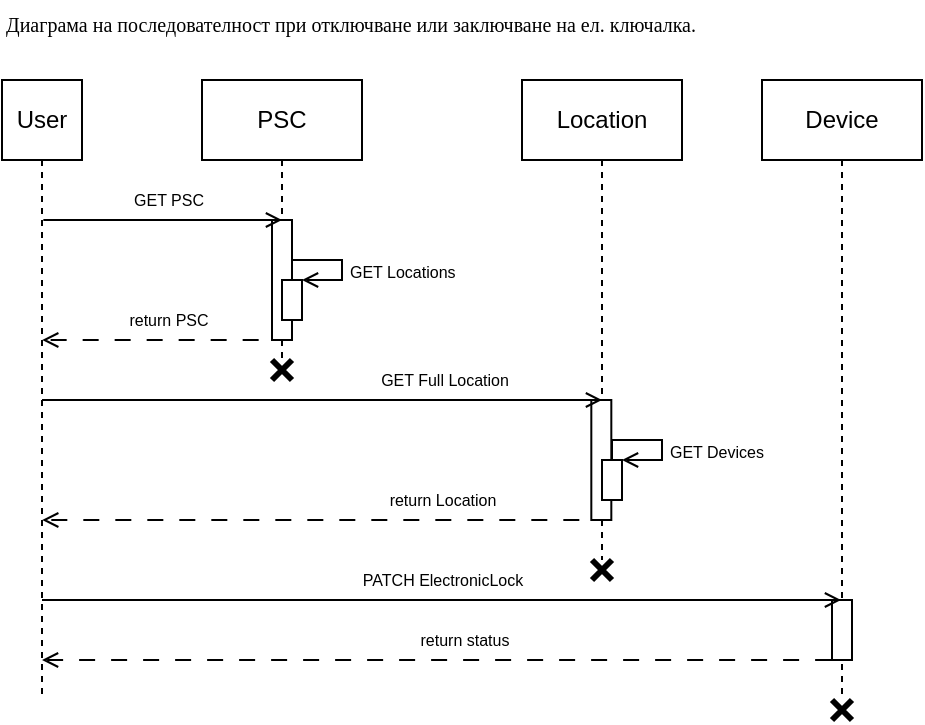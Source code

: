 <mxfile version="24.0.6" type="device">
  <diagram id="veOgcDAYwcQMUDRxtFas" name="Page-1">
    <mxGraphModel dx="865" dy="322" grid="1" gridSize="10" guides="1" tooltips="1" connect="1" arrows="1" fold="1" page="1" pageScale="1" pageWidth="827" pageHeight="1169" math="0" shadow="0">
      <root>
        <mxCell id="0" />
        <mxCell id="1" parent="0" />
        <mxCell id="uFT6ipCB4S1YdqI-UAr_-30" style="edgeStyle=elbowEdgeStyle;rounded=0;orthogonalLoop=1;jettySize=auto;html=1;elbow=vertical;curved=0;dashed=1;endArrow=open;endFill=0;dashPattern=8 8;fontSize=8;" parent="1" edge="1">
          <mxGeometry relative="1" as="geometry">
            <mxPoint x="254.33" y="180" as="sourcePoint" />
            <mxPoint x="130.1" y="180.2" as="targetPoint" />
          </mxGeometry>
        </mxCell>
        <mxCell id="uFT6ipCB4S1YdqI-UAr_-31" value="return PSC" style="edgeLabel;html=1;align=center;verticalAlign=middle;resizable=0;points=[];fontSize=8;" parent="uFT6ipCB4S1YdqI-UAr_-30" vertex="1" connectable="0">
          <mxGeometry x="-0.056" y="-1" relative="1" as="geometry">
            <mxPoint x="-3" y="-9" as="offset" />
          </mxGeometry>
        </mxCell>
        <mxCell id="uFT6ipCB4S1YdqI-UAr_-32" value="PSC" style="shape=umlLifeline;perimeter=lifelinePerimeter;whiteSpace=wrap;html=1;container=0;dropTarget=0;collapsible=0;recursiveResize=0;outlineConnect=0;portConstraint=eastwest;newEdgeStyle={&quot;edgeStyle&quot;:&quot;elbowEdgeStyle&quot;,&quot;elbow&quot;:&quot;vertical&quot;,&quot;curved&quot;:0,&quot;rounded&quot;:0};" parent="1" vertex="1">
          <mxGeometry x="210" y="50" width="80" height="140" as="geometry" />
        </mxCell>
        <mxCell id="uFT6ipCB4S1YdqI-UAr_-33" value="GET Locations" style="html=1;align=left;spacingLeft=2;endArrow=open;rounded=0;edgeStyle=orthogonalEdgeStyle;curved=0;rounded=0;fontSize=8;endFill=0;" parent="uFT6ipCB4S1YdqI-UAr_-32" source="uFT6ipCB4S1YdqI-UAr_-35" target="uFT6ipCB4S1YdqI-UAr_-35" edge="1">
          <mxGeometry x="0.25" relative="1" as="geometry">
            <mxPoint x="40" y="160" as="sourcePoint" />
            <Array as="points">
              <mxPoint x="45" y="90" />
              <mxPoint x="70" y="90" />
              <mxPoint x="70" y="100" />
            </Array>
            <mxPoint as="offset" />
          </mxGeometry>
        </mxCell>
        <mxCell id="uFT6ipCB4S1YdqI-UAr_-34" value="" style="html=1;points=[[0,0,0,0,5],[0,1,0,0,-5],[1,0,0,0,5],[1,1,0,0,-5]];perimeter=orthogonalPerimeter;outlineConnect=0;targetShapes=umlLifeline;portConstraint=eastwest;newEdgeStyle={&quot;curved&quot;:0,&quot;rounded&quot;:0};fontSize=8;" parent="uFT6ipCB4S1YdqI-UAr_-32" vertex="1">
          <mxGeometry x="35" y="70" width="10" height="60" as="geometry" />
        </mxCell>
        <mxCell id="uFT6ipCB4S1YdqI-UAr_-35" value="" style="html=1;points=[[0,0,0,0,5],[0,1,0,0,-5],[1,0,0,0,5],[1,1,0,0,-5]];perimeter=orthogonalPerimeter;outlineConnect=0;targetShapes=umlLifeline;portConstraint=eastwest;newEdgeStyle={&quot;curved&quot;:0,&quot;rounded&quot;:0};fontSize=8;" parent="uFT6ipCB4S1YdqI-UAr_-32" vertex="1">
          <mxGeometry x="40" y="100" width="10" height="20" as="geometry" />
        </mxCell>
        <mxCell id="uFT6ipCB4S1YdqI-UAr_-36" value="Location" style="shape=umlLifeline;perimeter=lifelinePerimeter;whiteSpace=wrap;html=1;container=0;dropTarget=0;collapsible=0;recursiveResize=0;outlineConnect=0;portConstraint=eastwest;newEdgeStyle={&quot;edgeStyle&quot;:&quot;elbowEdgeStyle&quot;,&quot;elbow&quot;:&quot;vertical&quot;,&quot;curved&quot;:0,&quot;rounded&quot;:0};" parent="1" vertex="1">
          <mxGeometry x="370" y="50" width="80" height="240" as="geometry" />
        </mxCell>
        <mxCell id="uFT6ipCB4S1YdqI-UAr_-37" value="" style="html=1;points=[[0,0,0,0,5],[0,1,0,0,-5],[1,0,0,0,5],[1,1,0,0,-5]];perimeter=orthogonalPerimeter;outlineConnect=0;targetShapes=umlLifeline;portConstraint=eastwest;newEdgeStyle={&quot;curved&quot;:0,&quot;rounded&quot;:0};fontSize=8;" parent="uFT6ipCB4S1YdqI-UAr_-36" vertex="1">
          <mxGeometry x="34.66" y="160" width="10" height="60" as="geometry" />
        </mxCell>
        <mxCell id="uFT6ipCB4S1YdqI-UAr_-38" value="GET Devices" style="html=1;align=left;spacingLeft=2;endArrow=open;rounded=0;edgeStyle=orthogonalEdgeStyle;curved=0;rounded=0;fontSize=8;endFill=0;" parent="uFT6ipCB4S1YdqI-UAr_-36" source="uFT6ipCB4S1YdqI-UAr_-39" target="uFT6ipCB4S1YdqI-UAr_-39" edge="1">
          <mxGeometry x="0.25" relative="1" as="geometry">
            <mxPoint x="39.66" y="250" as="sourcePoint" />
            <Array as="points">
              <mxPoint x="45" y="180" />
              <mxPoint x="70" y="180" />
              <mxPoint x="70" y="190" />
            </Array>
            <mxPoint as="offset" />
          </mxGeometry>
        </mxCell>
        <mxCell id="uFT6ipCB4S1YdqI-UAr_-39" value="" style="html=1;points=[[0,0,0,0,5],[0,1,0,0,-5],[1,0,0,0,5],[1,1,0,0,-5]];perimeter=orthogonalPerimeter;outlineConnect=0;targetShapes=umlLifeline;portConstraint=eastwest;newEdgeStyle={&quot;curved&quot;:0,&quot;rounded&quot;:0};fontSize=8;" parent="uFT6ipCB4S1YdqI-UAr_-36" vertex="1">
          <mxGeometry x="40" y="190" width="10" height="20" as="geometry" />
        </mxCell>
        <mxCell id="uFT6ipCB4S1YdqI-UAr_-40" value="User" style="shape=umlLifeline;perimeter=lifelinePerimeter;whiteSpace=wrap;html=1;container=0;dropTarget=0;collapsible=0;recursiveResize=0;outlineConnect=0;portConstraint=eastwest;newEdgeStyle={&quot;edgeStyle&quot;:&quot;elbowEdgeStyle&quot;,&quot;elbow&quot;:&quot;vertical&quot;,&quot;curved&quot;:0,&quot;rounded&quot;:0};" parent="1" vertex="1">
          <mxGeometry x="120" y="50" width="20" height="310" as="geometry" />
        </mxCell>
        <mxCell id="uFT6ipCB4S1YdqI-UAr_-41" value="Device" style="shape=umlLifeline;perimeter=lifelinePerimeter;whiteSpace=wrap;html=1;container=0;dropTarget=0;collapsible=0;recursiveResize=0;outlineConnect=0;portConstraint=eastwest;newEdgeStyle={&quot;edgeStyle&quot;:&quot;elbowEdgeStyle&quot;,&quot;elbow&quot;:&quot;vertical&quot;,&quot;curved&quot;:0,&quot;rounded&quot;:0};" parent="1" vertex="1">
          <mxGeometry x="490" y="50" width="80" height="310" as="geometry" />
        </mxCell>
        <mxCell id="uFT6ipCB4S1YdqI-UAr_-42" value="User" style="whiteSpace=wrap;html=1;" parent="1" vertex="1">
          <mxGeometry x="110" y="50" width="40" height="40" as="geometry" />
        </mxCell>
        <mxCell id="uFT6ipCB4S1YdqI-UAr_-43" style="edgeStyle=elbowEdgeStyle;rounded=0;orthogonalLoop=1;jettySize=auto;html=1;elbow=vertical;curved=0;endArrow=open;endFill=0;fontSize=8;" parent="1" edge="1">
          <mxGeometry relative="1" as="geometry">
            <mxPoint x="130.667" y="120.0" as="sourcePoint" />
            <mxPoint x="250" y="120.0" as="targetPoint" />
          </mxGeometry>
        </mxCell>
        <mxCell id="uFT6ipCB4S1YdqI-UAr_-44" value="GET PSC" style="edgeLabel;html=1;align=center;verticalAlign=middle;resizable=0;points=[];fontSize=8;" parent="uFT6ipCB4S1YdqI-UAr_-43" vertex="1" connectable="0">
          <mxGeometry x="0.046" y="-2" relative="1" as="geometry">
            <mxPoint y="-12" as="offset" />
          </mxGeometry>
        </mxCell>
        <mxCell id="uFT6ipCB4S1YdqI-UAr_-45" value="" style="whiteSpace=wrap;html=1;fontSize=8;" parent="1" vertex="1">
          <mxGeometry x="525" y="310" width="10" height="30" as="geometry" />
        </mxCell>
        <mxCell id="uFT6ipCB4S1YdqI-UAr_-46" style="edgeStyle=elbowEdgeStyle;rounded=0;orthogonalLoop=1;jettySize=auto;html=1;elbow=vertical;curved=0;endArrow=open;endFill=0;fontSize=8;" parent="1" source="uFT6ipCB4S1YdqI-UAr_-40" edge="1">
          <mxGeometry relative="1" as="geometry">
            <mxPoint x="135.587" y="210" as="sourcePoint" />
            <mxPoint x="410" y="210" as="targetPoint" />
          </mxGeometry>
        </mxCell>
        <mxCell id="uFT6ipCB4S1YdqI-UAr_-47" value="GET Full Location" style="edgeLabel;html=1;align=center;verticalAlign=middle;resizable=0;points=[];fontSize=8;" parent="uFT6ipCB4S1YdqI-UAr_-46" vertex="1" connectable="0">
          <mxGeometry x="0.046" y="-2" relative="1" as="geometry">
            <mxPoint x="54" y="-12" as="offset" />
          </mxGeometry>
        </mxCell>
        <mxCell id="uFT6ipCB4S1YdqI-UAr_-48" style="edgeStyle=elbowEdgeStyle;rounded=0;orthogonalLoop=1;jettySize=auto;html=1;elbow=vertical;curved=0;dashed=1;endArrow=open;endFill=0;dashPattern=8 8;fontSize=8;" parent="1" edge="1">
          <mxGeometry relative="1" as="geometry">
            <mxPoint x="414.66" y="270" as="sourcePoint" />
            <mxPoint x="130.1" y="270" as="targetPoint" />
          </mxGeometry>
        </mxCell>
        <mxCell id="uFT6ipCB4S1YdqI-UAr_-49" value="return Location" style="edgeLabel;html=1;align=center;verticalAlign=middle;resizable=0;points=[];fontSize=8;" parent="uFT6ipCB4S1YdqI-UAr_-48" vertex="1" connectable="0">
          <mxGeometry x="-0.056" y="-1" relative="1" as="geometry">
            <mxPoint x="50" y="-9" as="offset" />
          </mxGeometry>
        </mxCell>
        <mxCell id="uFT6ipCB4S1YdqI-UAr_-50" style="edgeStyle=elbowEdgeStyle;rounded=0;orthogonalLoop=1;jettySize=auto;html=1;elbow=vertical;curved=0;endArrow=open;endFill=0;fontSize=8;" parent="1" target="uFT6ipCB4S1YdqI-UAr_-41" edge="1">
          <mxGeometry relative="1" as="geometry">
            <mxPoint x="130" y="310" as="sourcePoint" />
            <mxPoint x="410" y="310" as="targetPoint" />
          </mxGeometry>
        </mxCell>
        <mxCell id="uFT6ipCB4S1YdqI-UAr_-51" value="PATCH ElectronicLock" style="edgeLabel;html=1;align=center;verticalAlign=middle;resizable=0;points=[];fontSize=8;" parent="uFT6ipCB4S1YdqI-UAr_-50" vertex="1" connectable="0">
          <mxGeometry x="0.046" y="-2" relative="1" as="geometry">
            <mxPoint x="-9" y="-12" as="offset" />
          </mxGeometry>
        </mxCell>
        <mxCell id="uFT6ipCB4S1YdqI-UAr_-52" style="edgeStyle=elbowEdgeStyle;rounded=0;orthogonalLoop=1;jettySize=auto;html=1;elbow=vertical;curved=0;dashed=1;endArrow=open;endFill=0;dashPattern=8 8;fontSize=8;" parent="1" target="uFT6ipCB4S1YdqI-UAr_-40" edge="1">
          <mxGeometry relative="1" as="geometry">
            <mxPoint x="524.56" y="340" as="sourcePoint" />
            <mxPoint x="240.0" y="340" as="targetPoint" />
          </mxGeometry>
        </mxCell>
        <mxCell id="uFT6ipCB4S1YdqI-UAr_-53" value="return status" style="edgeLabel;html=1;align=center;verticalAlign=middle;resizable=0;points=[];fontSize=8;" parent="uFT6ipCB4S1YdqI-UAr_-52" vertex="1" connectable="0">
          <mxGeometry x="-0.056" y="-1" relative="1" as="geometry">
            <mxPoint x="2" y="-9" as="offset" />
          </mxGeometry>
        </mxCell>
        <mxCell id="uFT6ipCB4S1YdqI-UAr_-54" value="&lt;div style=&quot;font-size: 10px;&quot;&gt;&lt;span style=&quot;background-color: initial; font-size: 10px;&quot;&gt;Диаграма на последователност при отключване или заключване на ел. ключалка.&lt;/span&gt;&lt;/div&gt;" style="text;html=1;align=left;verticalAlign=top;resizable=0;points=[];autosize=1;strokeColor=none;fillColor=none;fontSize=10;fontFamily=Tahoma;" parent="1" vertex="1">
          <mxGeometry x="110" y="10" width="410" height="30" as="geometry" />
        </mxCell>
        <mxCell id="uFT6ipCB4S1YdqI-UAr_-55" value="" style="shape=umlDestroy;whiteSpace=wrap;html=1;strokeWidth=3;targetShapes=umlLifeline;" parent="1" vertex="1">
          <mxGeometry x="245" y="190" width="10" height="10" as="geometry" />
        </mxCell>
        <mxCell id="uFT6ipCB4S1YdqI-UAr_-56" value="" style="shape=umlDestroy;whiteSpace=wrap;html=1;strokeWidth=3;targetShapes=umlLifeline;" parent="1" vertex="1">
          <mxGeometry x="405" y="290" width="10" height="10" as="geometry" />
        </mxCell>
        <mxCell id="uFT6ipCB4S1YdqI-UAr_-57" value="" style="shape=umlDestroy;whiteSpace=wrap;html=1;strokeWidth=3;targetShapes=umlLifeline;" parent="1" vertex="1">
          <mxGeometry x="525" y="360" width="10" height="10" as="geometry" />
        </mxCell>
      </root>
    </mxGraphModel>
  </diagram>
</mxfile>
